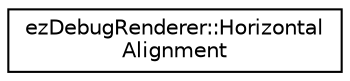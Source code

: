 digraph "Graphical Class Hierarchy"
{
 // LATEX_PDF_SIZE
  edge [fontname="Helvetica",fontsize="10",labelfontname="Helvetica",labelfontsize="10"];
  node [fontname="Helvetica",fontsize="10",shape=record];
  rankdir="LR";
  Node0 [label="ezDebugRenderer::Horizontal\lAlignment",height=0.2,width=0.4,color="black", fillcolor="white", style="filled",URL="$d0/d90/structez_debug_renderer_1_1_horizontal_alignment.htm",tooltip=" "];
}
